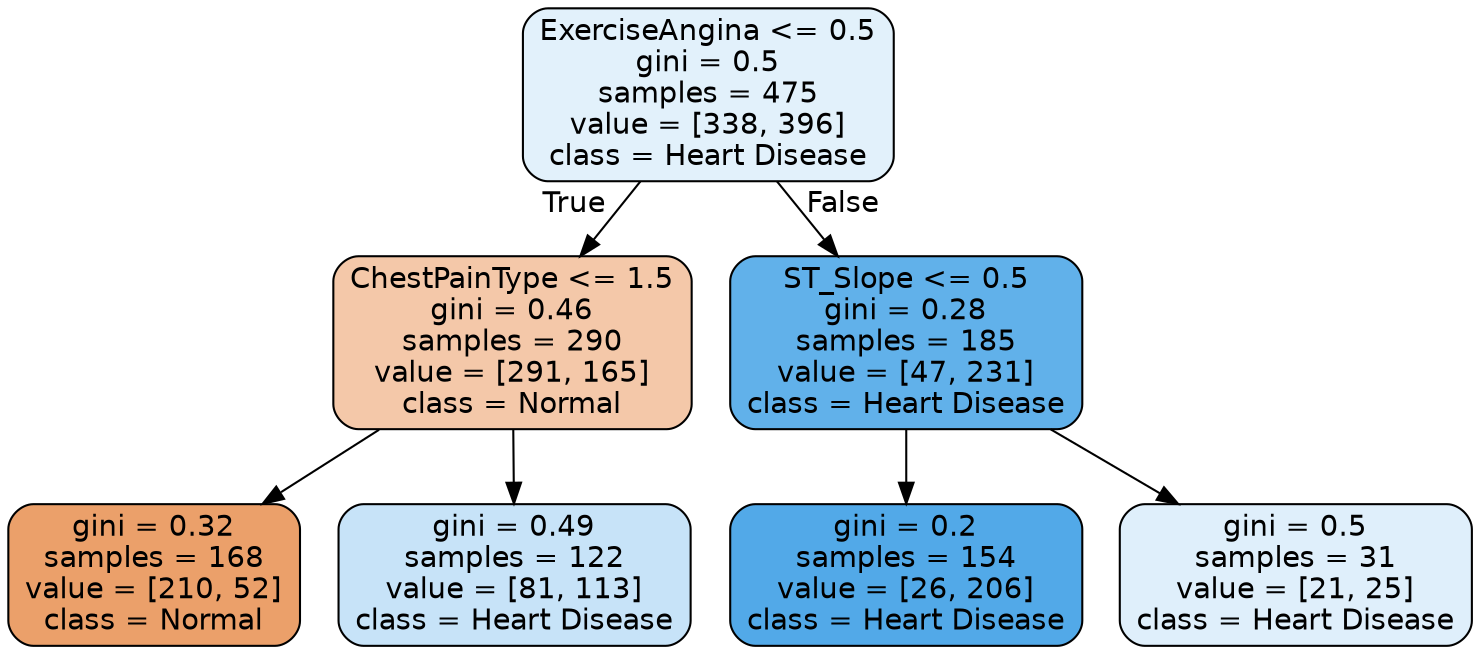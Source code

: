 digraph Tree {
node [shape=box, style="filled, rounded", color="black", fontname=helvetica] ;
edge [fontname=helvetica] ;
0 [label="ExerciseAngina <= 0.5\ngini = 0.5\nsamples = 475\nvalue = [338, 396]\nclass = Heart Disease", fillcolor="#e2f1fb"] ;
1 [label="ChestPainType <= 1.5\ngini = 0.46\nsamples = 290\nvalue = [291, 165]\nclass = Normal", fillcolor="#f4c8a9"] ;
0 -> 1 [labeldistance=2.5, labelangle=45, headlabel="True"] ;
2 [label="gini = 0.32\nsamples = 168\nvalue = [210, 52]\nclass = Normal", fillcolor="#eba06a"] ;
1 -> 2 ;
3 [label="gini = 0.49\nsamples = 122\nvalue = [81, 113]\nclass = Heart Disease", fillcolor="#c7e3f8"] ;
1 -> 3 ;
4 [label="ST_Slope <= 0.5\ngini = 0.28\nsamples = 185\nvalue = [47, 231]\nclass = Heart Disease", fillcolor="#61b1ea"] ;
0 -> 4 [labeldistance=2.5, labelangle=-45, headlabel="False"] ;
5 [label="gini = 0.2\nsamples = 154\nvalue = [26, 206]\nclass = Heart Disease", fillcolor="#52a9e8"] ;
4 -> 5 ;
6 [label="gini = 0.5\nsamples = 31\nvalue = [21, 25]\nclass = Heart Disease", fillcolor="#dfeffb"] ;
4 -> 6 ;
}